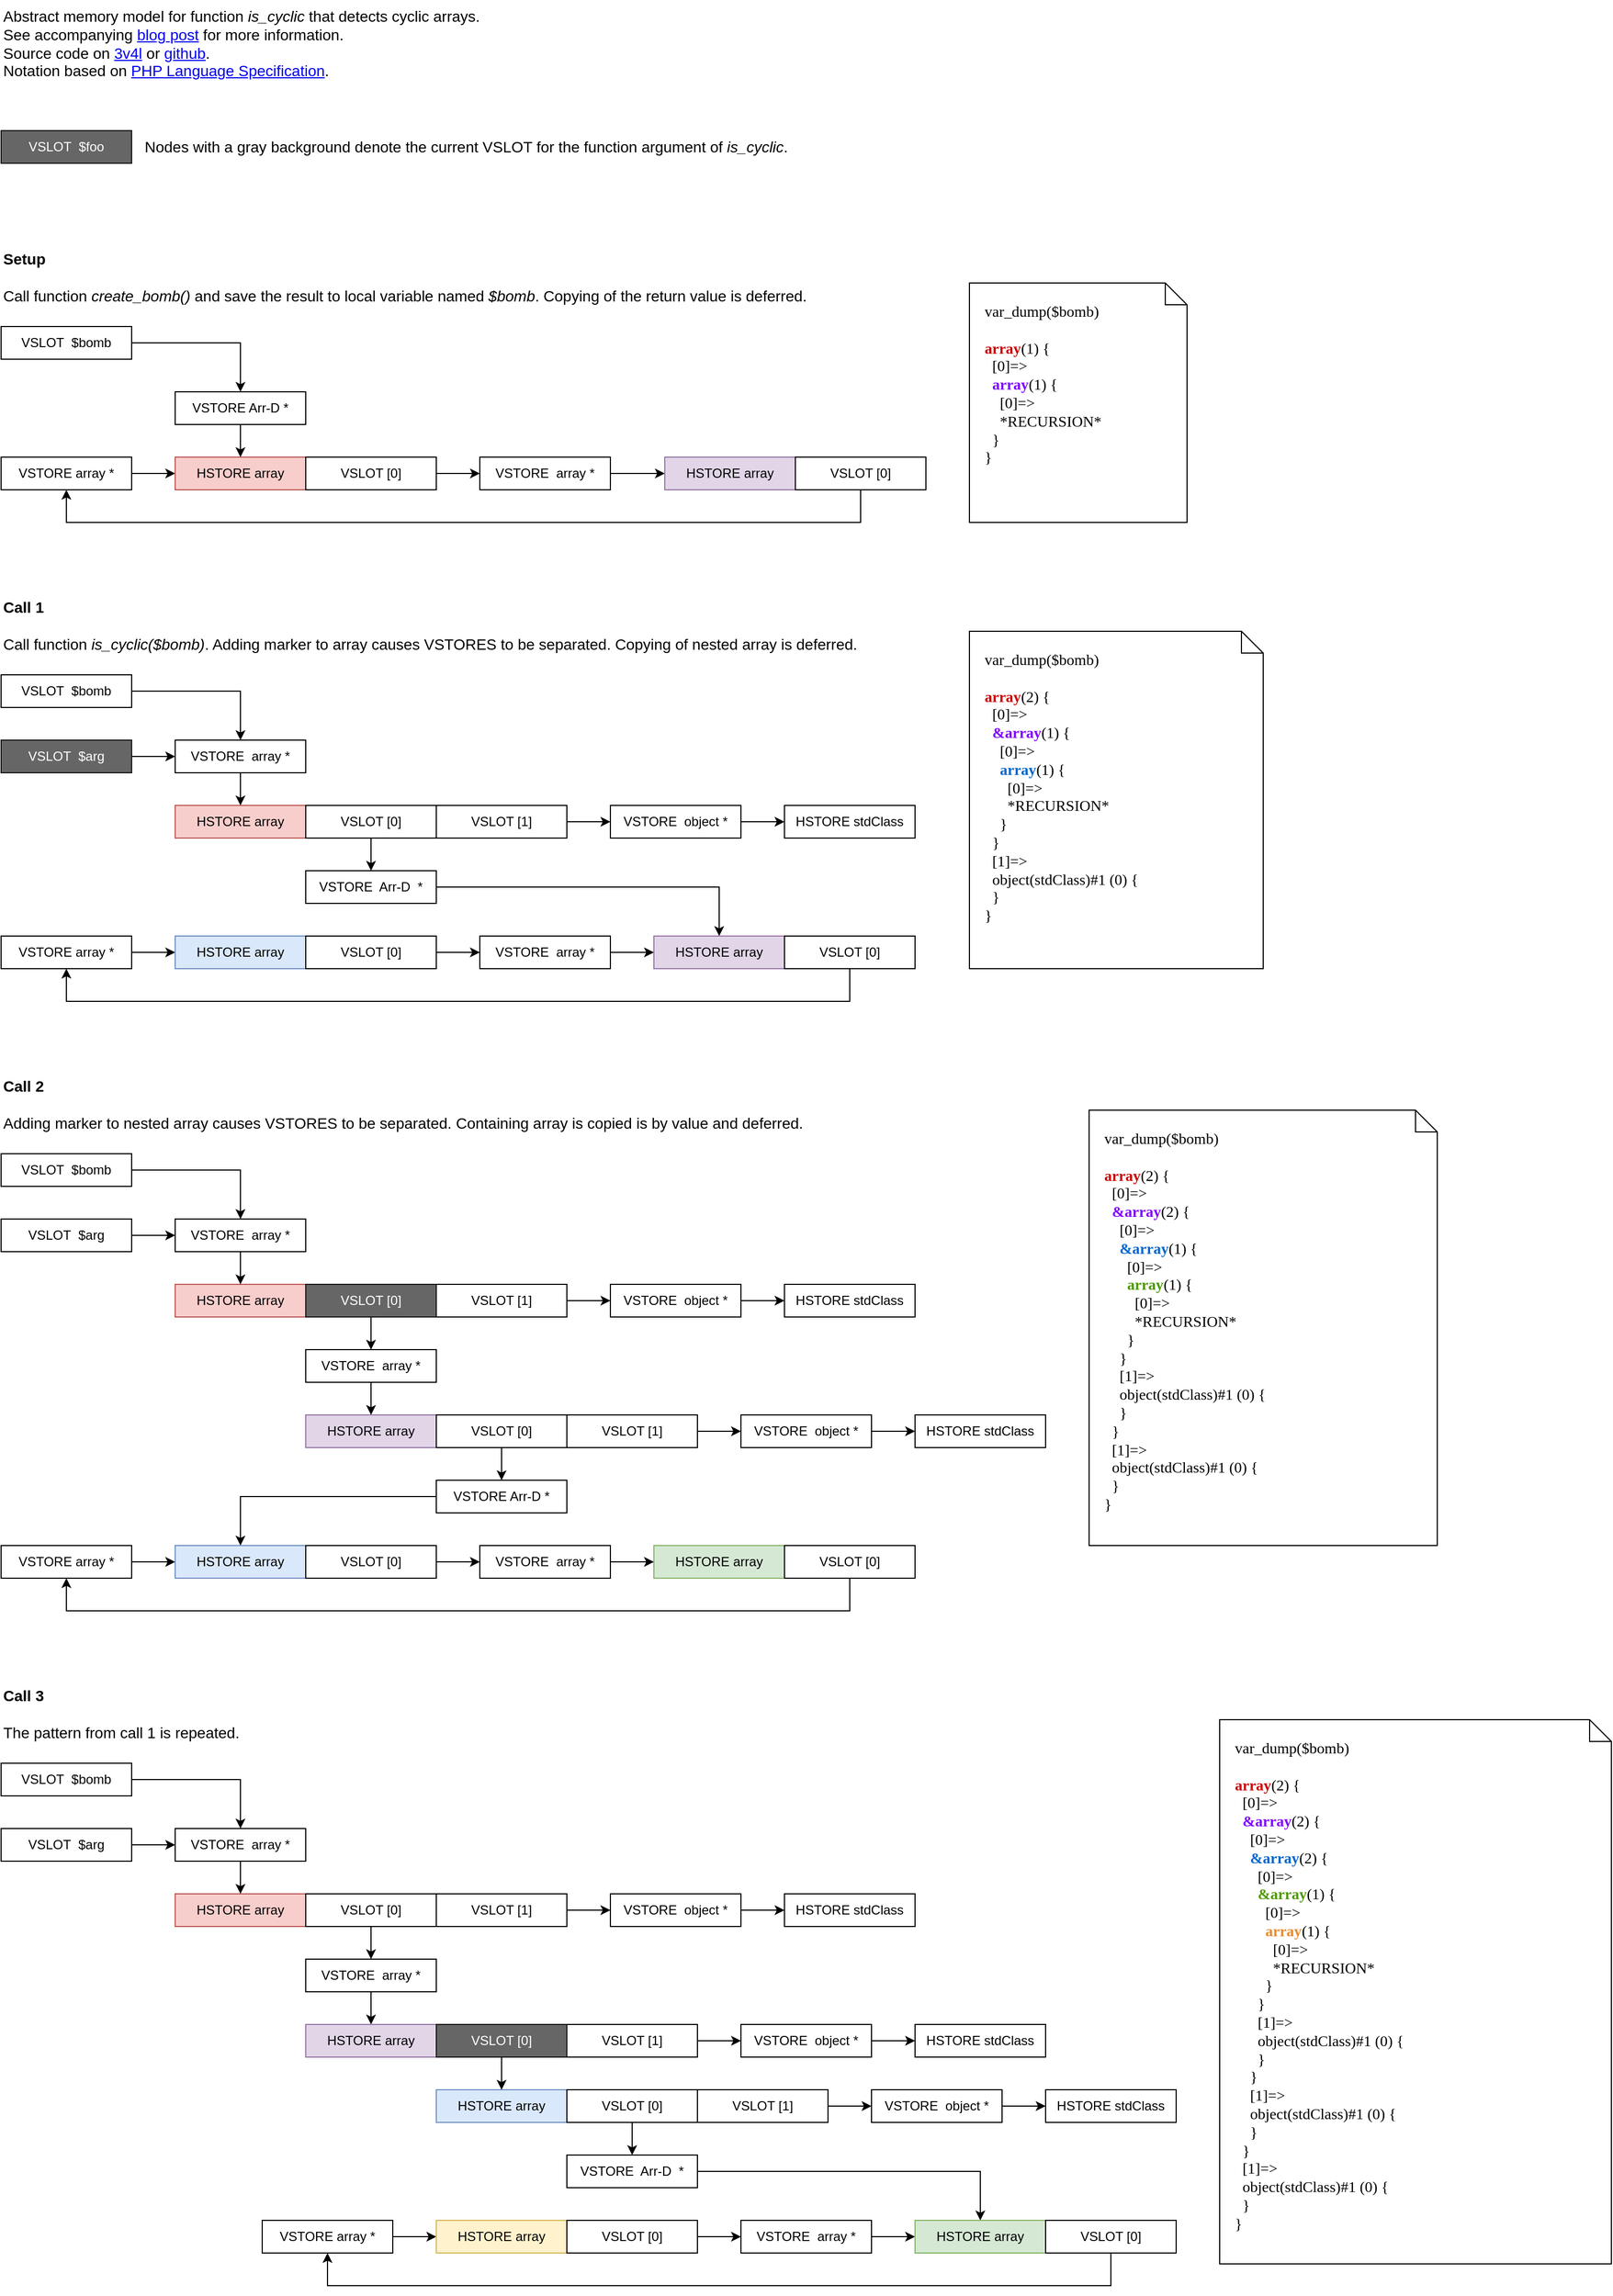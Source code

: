 <mxfile version="14.1.8" type="device"><diagram id="hXTuB4j6JwFVQhWgoMdW" name="Page-1"><mxGraphModel dx="1422" dy="766" grid="1" gridSize="10" guides="1" tooltips="1" connect="1" arrows="1" fold="1" page="1" pageScale="1" pageWidth="1600" pageHeight="2200" math="0" shadow="0"><root><mxCell id="0"/><mxCell id="1" parent="0"/><mxCell id="TtKVv85jvl5UxnxRLAUm-281" style="edgeStyle=orthogonalEdgeStyle;rounded=0;jumpSize=21;orthogonalLoop=1;jettySize=auto;html=1;exitX=1;exitY=0.5;exitDx=0;exitDy=0;entryX=0.5;entryY=0;entryDx=0;entryDy=0;strokeColor=#000000;strokeWidth=1;" parent="1" source="TtKVv85jvl5UxnxRLAUm-1" target="TtKVv85jvl5UxnxRLAUm-159" edge="1"><mxGeometry relative="1" as="geometry"/></mxCell><mxCell id="TtKVv85jvl5UxnxRLAUm-1" value="VSLOT&amp;nbsp; $bomb" style="rounded=0;whiteSpace=wrap;html=1;fontStyle=0" parent="1" vertex="1"><mxGeometry x="40" y="310" width="120" height="30" as="geometry"/></mxCell><mxCell id="TtKVv85jvl5UxnxRLAUm-896" style="edgeStyle=orthogonalEdgeStyle;rounded=0;jumpSize=21;orthogonalLoop=1;jettySize=auto;html=1;exitX=1;exitY=0.5;exitDx=0;exitDy=0;entryX=0;entryY=0.5;entryDx=0;entryDy=0;strokeColor=#000000;strokeWidth=1;fontFamily=Helvetica;fontSize=14;fontColor=#000000;" parent="1" source="TtKVv85jvl5UxnxRLAUm-2" target="TtKVv85jvl5UxnxRLAUm-4" edge="1"><mxGeometry relative="1" as="geometry"/></mxCell><mxCell id="TtKVv85jvl5UxnxRLAUm-2" value="VSTORE array *" style="rounded=0;whiteSpace=wrap;html=1;" parent="1" vertex="1"><mxGeometry x="40" y="430" width="120" height="30" as="geometry"/></mxCell><mxCell id="TtKVv85jvl5UxnxRLAUm-4" value="HSTORE array" style="rounded=0;whiteSpace=wrap;html=1;fontStyle=0;fillColor=#f8cecc;strokeColor=#b85450;" parent="1" vertex="1"><mxGeometry x="200" y="430" width="120" height="30" as="geometry"/></mxCell><mxCell id="TtKVv85jvl5UxnxRLAUm-44" style="edgeStyle=orthogonalEdgeStyle;rounded=0;orthogonalLoop=1;jettySize=auto;html=1;exitX=1;exitY=0.5;exitDx=0;exitDy=0;entryX=0;entryY=0.5;entryDx=0;entryDy=0;strokeColor=#00994D;" parent="1" edge="1"><mxGeometry relative="1" as="geometry"><mxPoint x="480" y="445" as="sourcePoint"/><mxPoint x="480" y="445" as="targetPoint"/></mxGeometry></mxCell><mxCell id="TtKVv85jvl5UxnxRLAUm-81" style="edgeStyle=orthogonalEdgeStyle;rounded=0;orthogonalLoop=1;jettySize=auto;html=1;exitX=1;exitY=0.5;exitDx=0;exitDy=0;entryX=0;entryY=0.5;entryDx=0;entryDy=0;" parent="1" source="TtKVv85jvl5UxnxRLAUm-82" target="TtKVv85jvl5UxnxRLAUm-96" edge="1"><mxGeometry relative="1" as="geometry"/></mxCell><mxCell id="TtKVv85jvl5UxnxRLAUm-82" value="VSLOT&amp;nbsp; $arg" style="rounded=0;whiteSpace=wrap;html=1;strokeWidth=1;strokeColor=#121212;fontColor=#FFFFFF;fillColor=#666666;" parent="1" vertex="1"><mxGeometry x="40" y="690" width="120" height="30" as="geometry"/></mxCell><mxCell id="TtKVv85jvl5UxnxRLAUm-86" value="HSTORE array" style="rounded=0;whiteSpace=wrap;html=1;fillColor=#f8cecc;strokeColor=#b85450;" parent="1" vertex="1"><mxGeometry x="200" y="750" width="120" height="30" as="geometry"/></mxCell><mxCell id="TtKVv85jvl5UxnxRLAUm-655" style="edgeStyle=orthogonalEdgeStyle;rounded=0;jumpSize=21;orthogonalLoop=1;jettySize=auto;html=1;exitX=0.5;exitY=1;exitDx=0;exitDy=0;entryX=0.5;entryY=0;entryDx=0;entryDy=0;strokeColor=#000000;strokeWidth=1;" parent="1" source="TtKVv85jvl5UxnxRLAUm-96" target="TtKVv85jvl5UxnxRLAUm-86" edge="1"><mxGeometry relative="1" as="geometry"/></mxCell><mxCell id="TtKVv85jvl5UxnxRLAUm-96" value="VSTORE&amp;nbsp; array *" style="rounded=0;whiteSpace=wrap;html=1;" parent="1" vertex="1"><mxGeometry x="200" y="690" width="120" height="30" as="geometry"/></mxCell><mxCell id="TtKVv85jvl5UxnxRLAUm-189" style="edgeStyle=orthogonalEdgeStyle;rounded=0;jumpSize=21;orthogonalLoop=1;jettySize=auto;html=1;exitX=0.5;exitY=1;exitDx=0;exitDy=0;entryX=0.5;entryY=0;entryDx=0;entryDy=0;strokeWidth=1;" parent="1" source="TtKVv85jvl5UxnxRLAUm-98" target="TtKVv85jvl5UxnxRLAUm-100" edge="1"><mxGeometry relative="1" as="geometry"/></mxCell><mxCell id="TtKVv85jvl5UxnxRLAUm-98" value="VSLOT [0]" style="rounded=0;whiteSpace=wrap;html=1;" parent="1" vertex="1"><mxGeometry x="320" y="750" width="120" height="30" as="geometry"/></mxCell><mxCell id="TtKVv85jvl5UxnxRLAUm-838" style="edgeStyle=orthogonalEdgeStyle;rounded=0;jumpSize=21;orthogonalLoop=1;jettySize=auto;html=1;exitX=1;exitY=0.5;exitDx=0;exitDy=0;entryX=0.5;entryY=0;entryDx=0;entryDy=0;strokeColor=#000000;strokeWidth=1;fontFamily=Lucida Console;fontSize=14;fontColor=#000000;" parent="1" source="TtKVv85jvl5UxnxRLAUm-100" target="TtKVv85jvl5UxnxRLAUm-498" edge="1"><mxGeometry relative="1" as="geometry"/></mxCell><mxCell id="TtKVv85jvl5UxnxRLAUm-100" value="VSTORE&amp;nbsp; Arr-D&amp;nbsp; *" style="rounded=0;whiteSpace=wrap;html=1;" parent="1" vertex="1"><mxGeometry x="320" y="810" width="120" height="30" as="geometry"/></mxCell><mxCell id="TtKVv85jvl5UxnxRLAUm-156" style="edgeStyle=orthogonalEdgeStyle;rounded=0;orthogonalLoop=1;jettySize=auto;html=1;exitX=1;exitY=0.5;exitDx=0;exitDy=0;entryX=0.5;entryY=0;entryDx=0;entryDy=0;" parent="1" source="TtKVv85jvl5UxnxRLAUm-155" target="TtKVv85jvl5UxnxRLAUm-96" edge="1"><mxGeometry relative="1" as="geometry"/></mxCell><mxCell id="TtKVv85jvl5UxnxRLAUm-155" value="VSLOT&amp;nbsp; $bomb" style="rounded=0;whiteSpace=wrap;html=1;" parent="1" vertex="1"><mxGeometry x="40" y="630" width="120" height="30" as="geometry"/></mxCell><mxCell id="TtKVv85jvl5UxnxRLAUm-157" value="&lt;b&gt;Setup&lt;/b&gt;&lt;br&gt;&lt;br&gt;Call function &lt;i&gt;create_bomb()&lt;/i&gt; and save the result to local variable named &lt;i&gt;$bomb&lt;/i&gt;. Copying of the return value is deferred." style="text;html=1;strokeColor=none;fillColor=none;align=left;verticalAlign=middle;whiteSpace=wrap;rounded=0;fontSize=14;" parent="1" vertex="1"><mxGeometry x="40" y="240" width="850" height="50" as="geometry"/></mxCell><mxCell id="TtKVv85jvl5UxnxRLAUm-656" style="edgeStyle=orthogonalEdgeStyle;rounded=0;jumpSize=21;orthogonalLoop=1;jettySize=auto;html=1;exitX=0.5;exitY=1;exitDx=0;exitDy=0;entryX=0.5;entryY=0;entryDx=0;entryDy=0;strokeColor=#000000;strokeWidth=1;" parent="1" source="TtKVv85jvl5UxnxRLAUm-159" target="TtKVv85jvl5UxnxRLAUm-4" edge="1"><mxGeometry relative="1" as="geometry"/></mxCell><mxCell id="TtKVv85jvl5UxnxRLAUm-159" value="VSTORE Arr-D *" style="rounded=0;whiteSpace=wrap;html=1;" parent="1" vertex="1"><mxGeometry x="200" y="370" width="120" height="30" as="geometry"/></mxCell><mxCell id="TtKVv85jvl5UxnxRLAUm-179" style="edgeStyle=orthogonalEdgeStyle;rounded=0;orthogonalLoop=1;jettySize=auto;html=1;exitX=1;exitY=0.5;exitDx=0;exitDy=0;entryX=0;entryY=0.5;entryDx=0;entryDy=0;" parent="1" source="TtKVv85jvl5UxnxRLAUm-180" target="TtKVv85jvl5UxnxRLAUm-182" edge="1"><mxGeometry relative="1" as="geometry"/></mxCell><mxCell id="TtKVv85jvl5UxnxRLAUm-180" value="VSLOT [0]" style="rounded=0;whiteSpace=wrap;html=1;" parent="1" vertex="1"><mxGeometry x="320" y="430" width="120" height="30" as="geometry"/></mxCell><mxCell id="TtKVv85jvl5UxnxRLAUm-911" style="edgeStyle=orthogonalEdgeStyle;rounded=0;jumpSize=21;orthogonalLoop=1;jettySize=auto;html=1;exitX=1;exitY=0.5;exitDx=0;exitDy=0;entryX=0;entryY=0.5;entryDx=0;entryDy=0;strokeColor=#000000;strokeWidth=1;fontFamily=Helvetica;fontSize=14;fontColor=#000000;" parent="1" source="TtKVv85jvl5UxnxRLAUm-182" target="TtKVv85jvl5UxnxRLAUm-184" edge="1"><mxGeometry relative="1" as="geometry"/></mxCell><mxCell id="TtKVv85jvl5UxnxRLAUm-182" value="VSTORE&amp;nbsp; array *" style="rounded=0;whiteSpace=wrap;html=1;" parent="1" vertex="1"><mxGeometry x="480" y="430" width="120" height="30" as="geometry"/></mxCell><mxCell id="TtKVv85jvl5UxnxRLAUm-184" value="HSTORE array" style="rounded=0;whiteSpace=wrap;html=1;fillColor=#e1d5e7;strokeColor=#9673a6;" parent="1" vertex="1"><mxGeometry x="650" y="430" width="120" height="30" as="geometry"/></mxCell><mxCell id="TtKVv85jvl5UxnxRLAUm-912" style="edgeStyle=orthogonalEdgeStyle;rounded=0;jumpSize=21;orthogonalLoop=1;jettySize=auto;html=1;exitX=0.5;exitY=1;exitDx=0;exitDy=0;entryX=0.5;entryY=1;entryDx=0;entryDy=0;strokeColor=#000000;strokeWidth=1;fontFamily=Helvetica;fontSize=14;fontColor=#000000;" parent="1" source="TtKVv85jvl5UxnxRLAUm-186" target="TtKVv85jvl5UxnxRLAUm-2" edge="1"><mxGeometry relative="1" as="geometry"><Array as="points"><mxPoint x="830" y="490"/><mxPoint x="100" y="490"/></Array></mxGeometry></mxCell><mxCell id="TtKVv85jvl5UxnxRLAUm-186" value="VSLOT [0]" style="rounded=0;whiteSpace=wrap;html=1;" parent="1" vertex="1"><mxGeometry x="770" y="430" width="120" height="30" as="geometry"/></mxCell><mxCell id="TtKVv85jvl5UxnxRLAUm-194" value="" style="edgeStyle=orthogonalEdgeStyle;rounded=0;jumpSize=21;orthogonalLoop=1;jettySize=auto;html=1;strokeColor=#000000;strokeWidth=1;" parent="1" source="TtKVv85jvl5UxnxRLAUm-190" target="TtKVv85jvl5UxnxRLAUm-191" edge="1"><mxGeometry relative="1" as="geometry"/></mxCell><mxCell id="TtKVv85jvl5UxnxRLAUm-190" value="VSLOT [1]" style="rounded=0;whiteSpace=wrap;html=1;" parent="1" vertex="1"><mxGeometry x="440" y="750" width="120" height="30" as="geometry"/></mxCell><mxCell id="TtKVv85jvl5UxnxRLAUm-195" value="" style="edgeStyle=orthogonalEdgeStyle;rounded=0;jumpSize=21;orthogonalLoop=1;jettySize=auto;html=1;strokeColor=#000000;strokeWidth=1;" parent="1" source="TtKVv85jvl5UxnxRLAUm-191" target="TtKVv85jvl5UxnxRLAUm-192" edge="1"><mxGeometry relative="1" as="geometry"/></mxCell><mxCell id="TtKVv85jvl5UxnxRLAUm-191" value="VSTORE&amp;nbsp; object *" style="rounded=0;whiteSpace=wrap;html=1;" parent="1" vertex="1"><mxGeometry x="600" y="750" width="120" height="30" as="geometry"/></mxCell><mxCell id="TtKVv85jvl5UxnxRLAUm-192" value="HSTORE stdClass" style="rounded=0;whiteSpace=wrap;html=1;" parent="1" vertex="1"><mxGeometry x="760" y="750" width="120" height="30" as="geometry"/></mxCell><mxCell id="TtKVv85jvl5UxnxRLAUm-385" value="&lt;b&gt;Call 1&lt;/b&gt;&lt;br&gt;&lt;br&gt;Call function&amp;nbsp;&lt;i&gt;is_cyclic($bomb)&lt;/i&gt;. Adding marker to array causes &lt;span&gt;VSTORES&lt;/span&gt;&amp;nbsp;to be separated. Copying of nested array is deferred." style="text;html=1;strokeColor=none;fillColor=none;align=left;verticalAlign=middle;whiteSpace=wrap;rounded=0;fontSize=14;fontStyle=0" parent="1" vertex="1"><mxGeometry x="40" y="560" width="850" height="50" as="geometry"/></mxCell><mxCell id="TtKVv85jvl5UxnxRLAUm-895" style="edgeStyle=orthogonalEdgeStyle;rounded=0;jumpSize=21;orthogonalLoop=1;jettySize=auto;html=1;exitX=1;exitY=0.5;exitDx=0;exitDy=0;entryX=0;entryY=0.5;entryDx=0;entryDy=0;strokeColor=#000000;strokeWidth=1;fontFamily=Helvetica;fontSize=14;fontColor=#000000;" parent="1" source="TtKVv85jvl5UxnxRLAUm-487" target="TtKVv85jvl5UxnxRLAUm-488" edge="1"><mxGeometry relative="1" as="geometry"/></mxCell><mxCell id="TtKVv85jvl5UxnxRLAUm-487" value="VSTORE array *" style="rounded=0;whiteSpace=wrap;html=1;" parent="1" vertex="1"><mxGeometry x="40" y="870" width="120" height="30" as="geometry"/></mxCell><mxCell id="TtKVv85jvl5UxnxRLAUm-488" value="HSTORE array" style="rounded=0;whiteSpace=wrap;html=1;fillColor=#dae8fc;strokeColor=#6c8ebf;" parent="1" vertex="1"><mxGeometry x="200" y="870" width="120" height="30" as="geometry"/></mxCell><mxCell id="TtKVv85jvl5UxnxRLAUm-489" style="edgeStyle=orthogonalEdgeStyle;rounded=0;orthogonalLoop=1;jettySize=auto;html=1;exitX=1;exitY=0.5;exitDx=0;exitDy=0;entryX=0;entryY=0.5;entryDx=0;entryDy=0;strokeColor=#00994D;" parent="1" edge="1"><mxGeometry relative="1" as="geometry"><mxPoint x="480" y="885" as="sourcePoint"/><mxPoint x="480" y="885" as="targetPoint"/></mxGeometry></mxCell><mxCell id="TtKVv85jvl5UxnxRLAUm-494" style="edgeStyle=orthogonalEdgeStyle;rounded=0;orthogonalLoop=1;jettySize=auto;html=1;exitX=1;exitY=0.5;exitDx=0;exitDy=0;entryX=0;entryY=0.5;entryDx=0;entryDy=0;" parent="1" source="TtKVv85jvl5UxnxRLAUm-495" target="TtKVv85jvl5UxnxRLAUm-497" edge="1"><mxGeometry relative="1" as="geometry"/></mxCell><mxCell id="TtKVv85jvl5UxnxRLAUm-495" value="VSLOT [0]" style="rounded=0;whiteSpace=wrap;html=1;" parent="1" vertex="1"><mxGeometry x="320" y="870" width="120" height="30" as="geometry"/></mxCell><mxCell id="TtKVv85jvl5UxnxRLAUm-496" style="edgeStyle=orthogonalEdgeStyle;rounded=0;orthogonalLoop=1;jettySize=auto;html=1;exitX=1;exitY=0.5;exitDx=0;exitDy=0;entryX=0;entryY=0.5;entryDx=0;entryDy=0;" parent="1" source="TtKVv85jvl5UxnxRLAUm-497" target="TtKVv85jvl5UxnxRLAUm-498" edge="1"><mxGeometry relative="1" as="geometry"/></mxCell><mxCell id="TtKVv85jvl5UxnxRLAUm-497" value="VSTORE&amp;nbsp; array *" style="rounded=0;whiteSpace=wrap;html=1;" parent="1" vertex="1"><mxGeometry x="480" y="870" width="120" height="30" as="geometry"/></mxCell><mxCell id="TtKVv85jvl5UxnxRLAUm-498" value="HSTORE array" style="rounded=0;whiteSpace=wrap;html=1;fillColor=#e1d5e7;strokeColor=#9673a6;" parent="1" vertex="1"><mxGeometry x="640" y="870" width="120" height="30" as="geometry"/></mxCell><mxCell id="TtKVv85jvl5UxnxRLAUm-499" style="edgeStyle=orthogonalEdgeStyle;rounded=0;jumpSize=21;orthogonalLoop=1;jettySize=auto;html=1;exitX=0.5;exitY=1;exitDx=0;exitDy=0;entryX=0.5;entryY=1;entryDx=0;entryDy=0;strokeWidth=1;" parent="1" source="TtKVv85jvl5UxnxRLAUm-500" target="TtKVv85jvl5UxnxRLAUm-487" edge="1"><mxGeometry relative="1" as="geometry"><Array as="points"><mxPoint x="820" y="930"/><mxPoint x="100" y="930"/></Array></mxGeometry></mxCell><mxCell id="TtKVv85jvl5UxnxRLAUm-500" value="VSLOT [0]" style="rounded=0;whiteSpace=wrap;html=1;" parent="1" vertex="1"><mxGeometry x="760" y="870" width="120" height="30" as="geometry"/></mxCell><mxCell id="TtKVv85jvl5UxnxRLAUm-506" style="edgeStyle=orthogonalEdgeStyle;rounded=0;orthogonalLoop=1;jettySize=auto;html=1;exitX=1;exitY=0.5;exitDx=0;exitDy=0;entryX=0;entryY=0.5;entryDx=0;entryDy=0;" parent="1" source="TtKVv85jvl5UxnxRLAUm-507" target="TtKVv85jvl5UxnxRLAUm-510" edge="1"><mxGeometry relative="1" as="geometry"/></mxCell><mxCell id="TtKVv85jvl5UxnxRLAUm-507" value="VSLOT&amp;nbsp; $arg" style="rounded=0;whiteSpace=wrap;html=1;" parent="1" vertex="1"><mxGeometry x="40" y="1130" width="120" height="30" as="geometry"/></mxCell><mxCell id="TtKVv85jvl5UxnxRLAUm-508" value="HSTORE array" style="rounded=0;whiteSpace=wrap;html=1;fillColor=#f8cecc;strokeColor=#b85450;" parent="1" vertex="1"><mxGeometry x="200" y="1190" width="120" height="30" as="geometry"/></mxCell><mxCell id="TtKVv85jvl5UxnxRLAUm-659" style="edgeStyle=orthogonalEdgeStyle;rounded=0;jumpSize=21;orthogonalLoop=1;jettySize=auto;html=1;exitX=0.5;exitY=1;exitDx=0;exitDy=0;entryX=0.5;entryY=0;entryDx=0;entryDy=0;strokeColor=#000000;strokeWidth=1;" parent="1" source="TtKVv85jvl5UxnxRLAUm-510" target="TtKVv85jvl5UxnxRLAUm-508" edge="1"><mxGeometry relative="1" as="geometry"/></mxCell><mxCell id="TtKVv85jvl5UxnxRLAUm-510" value="VSTORE&amp;nbsp; array *" style="rounded=0;whiteSpace=wrap;html=1;" parent="1" vertex="1"><mxGeometry x="200" y="1130" width="120" height="30" as="geometry"/></mxCell><mxCell id="TtKVv85jvl5UxnxRLAUm-513" value="" style="edgeStyle=orthogonalEdgeStyle;rounded=0;jumpSize=21;orthogonalLoop=1;jettySize=auto;html=1;strokeColor=#000000;strokeWidth=1;" parent="1" source="TtKVv85jvl5UxnxRLAUm-514" target="TtKVv85jvl5UxnxRLAUm-525" edge="1"><mxGeometry relative="1" as="geometry"/></mxCell><mxCell id="TtKVv85jvl5UxnxRLAUm-514" value="VSTORE&amp;nbsp; array *" style="rounded=0;whiteSpace=wrap;html=1;" parent="1" vertex="1"><mxGeometry x="320" y="1250" width="120" height="30" as="geometry"/></mxCell><mxCell id="TtKVv85jvl5UxnxRLAUm-515" style="edgeStyle=orthogonalEdgeStyle;rounded=0;orthogonalLoop=1;jettySize=auto;html=1;exitX=1;exitY=0.5;exitDx=0;exitDy=0;entryX=0.5;entryY=0;entryDx=0;entryDy=0;" parent="1" source="TtKVv85jvl5UxnxRLAUm-516" target="TtKVv85jvl5UxnxRLAUm-510" edge="1"><mxGeometry relative="1" as="geometry"/></mxCell><mxCell id="TtKVv85jvl5UxnxRLAUm-516" value="VSLOT&amp;nbsp; $bomb" style="rounded=0;whiteSpace=wrap;html=1;" parent="1" vertex="1"><mxGeometry x="40" y="1070" width="120" height="30" as="geometry"/></mxCell><mxCell id="TtKVv85jvl5UxnxRLAUm-517" value="" style="edgeStyle=orthogonalEdgeStyle;rounded=0;jumpSize=21;orthogonalLoop=1;jettySize=auto;html=1;strokeColor=#000000;strokeWidth=1;" parent="1" source="TtKVv85jvl5UxnxRLAUm-518" target="TtKVv85jvl5UxnxRLAUm-520" edge="1"><mxGeometry relative="1" as="geometry"/></mxCell><mxCell id="TtKVv85jvl5UxnxRLAUm-518" value="VSLOT [1]" style="rounded=0;whiteSpace=wrap;html=1;" parent="1" vertex="1"><mxGeometry x="440" y="1190" width="120" height="30" as="geometry"/></mxCell><mxCell id="TtKVv85jvl5UxnxRLAUm-519" value="" style="edgeStyle=orthogonalEdgeStyle;rounded=0;jumpSize=21;orthogonalLoop=1;jettySize=auto;html=1;strokeColor=#000000;strokeWidth=1;" parent="1" source="TtKVv85jvl5UxnxRLAUm-520" target="TtKVv85jvl5UxnxRLAUm-521" edge="1"><mxGeometry relative="1" as="geometry"/></mxCell><mxCell id="TtKVv85jvl5UxnxRLAUm-520" value="VSTORE&amp;nbsp; object *" style="rounded=0;whiteSpace=wrap;html=1;" parent="1" vertex="1"><mxGeometry x="600" y="1190" width="120" height="30" as="geometry"/></mxCell><mxCell id="TtKVv85jvl5UxnxRLAUm-521" value="HSTORE stdClass" style="rounded=0;whiteSpace=wrap;html=1;" parent="1" vertex="1"><mxGeometry x="760" y="1190" width="120" height="30" as="geometry"/></mxCell><mxCell id="TtKVv85jvl5UxnxRLAUm-837" style="edgeStyle=orthogonalEdgeStyle;rounded=0;jumpSize=21;orthogonalLoop=1;jettySize=auto;html=1;exitX=0;exitY=0.5;exitDx=0;exitDy=0;entryX=0.5;entryY=0;entryDx=0;entryDy=0;strokeColor=#000000;strokeWidth=1;fontFamily=Lucida Console;fontSize=14;fontColor=#000000;" parent="1" source="TtKVv85jvl5UxnxRLAUm-523" target="TtKVv85jvl5UxnxRLAUm-531" edge="1"><mxGeometry relative="1" as="geometry"/></mxCell><mxCell id="TtKVv85jvl5UxnxRLAUm-523" value="VSTORE Arr-D *" style="rounded=0;whiteSpace=wrap;html=1;" parent="1" vertex="1"><mxGeometry x="440" y="1370" width="120" height="30" as="geometry"/></mxCell><mxCell id="TtKVv85jvl5UxnxRLAUm-525" value="HSTORE array" style="rounded=0;whiteSpace=wrap;html=1;fillColor=#e1d5e7;strokeColor=#9673a6;" parent="1" vertex="1"><mxGeometry x="320" y="1310" width="120" height="30" as="geometry"/></mxCell><mxCell id="TtKVv85jvl5UxnxRLAUm-526" value="" style="edgeStyle=orthogonalEdgeStyle;rounded=0;jumpSize=21;orthogonalLoop=1;jettySize=auto;html=1;strokeColor=#000000;strokeWidth=1;" parent="1" source="TtKVv85jvl5UxnxRLAUm-527" target="TtKVv85jvl5UxnxRLAUm-523" edge="1"><mxGeometry relative="1" as="geometry"/></mxCell><mxCell id="TtKVv85jvl5UxnxRLAUm-527" value="VSLOT [0]" style="rounded=0;whiteSpace=wrap;html=1;" parent="1" vertex="1"><mxGeometry x="440" y="1310" width="120" height="30" as="geometry"/></mxCell><mxCell id="TtKVv85jvl5UxnxRLAUm-897" style="edgeStyle=orthogonalEdgeStyle;rounded=0;jumpSize=21;orthogonalLoop=1;jettySize=auto;html=1;exitX=1;exitY=0.5;exitDx=0;exitDy=0;entryX=0;entryY=0.5;entryDx=0;entryDy=0;strokeColor=#000000;strokeWidth=1;fontFamily=Helvetica;fontSize=14;fontColor=#000000;" parent="1" source="TtKVv85jvl5UxnxRLAUm-530" target="TtKVv85jvl5UxnxRLAUm-531" edge="1"><mxGeometry relative="1" as="geometry"/></mxCell><mxCell id="TtKVv85jvl5UxnxRLAUm-530" value="VSTORE array *" style="rounded=0;whiteSpace=wrap;html=1;" parent="1" vertex="1"><mxGeometry x="40" y="1430" width="120" height="30" as="geometry"/></mxCell><mxCell id="TtKVv85jvl5UxnxRLAUm-531" value="HSTORE array" style="rounded=0;whiteSpace=wrap;html=1;fillColor=#dae8fc;strokeColor=#6c8ebf;" parent="1" vertex="1"><mxGeometry x="200" y="1430" width="120" height="30" as="geometry"/></mxCell><mxCell id="TtKVv85jvl5UxnxRLAUm-532" style="edgeStyle=orthogonalEdgeStyle;rounded=0;orthogonalLoop=1;jettySize=auto;html=1;exitX=1;exitY=0.5;exitDx=0;exitDy=0;entryX=0;entryY=0.5;entryDx=0;entryDy=0;strokeColor=#00994D;" parent="1" edge="1"><mxGeometry relative="1" as="geometry"><mxPoint x="480" y="1445" as="sourcePoint"/><mxPoint x="480" y="1445" as="targetPoint"/></mxGeometry></mxCell><mxCell id="TtKVv85jvl5UxnxRLAUm-537" style="edgeStyle=orthogonalEdgeStyle;rounded=0;orthogonalLoop=1;jettySize=auto;html=1;exitX=1;exitY=0.5;exitDx=0;exitDy=0;entryX=0;entryY=0.5;entryDx=0;entryDy=0;" parent="1" source="TtKVv85jvl5UxnxRLAUm-538" target="TtKVv85jvl5UxnxRLAUm-540" edge="1"><mxGeometry relative="1" as="geometry"/></mxCell><mxCell id="TtKVv85jvl5UxnxRLAUm-538" value="VSLOT [0]" style="rounded=0;whiteSpace=wrap;html=1;" parent="1" vertex="1"><mxGeometry x="320" y="1430" width="120" height="30" as="geometry"/></mxCell><mxCell id="TtKVv85jvl5UxnxRLAUm-539" style="edgeStyle=orthogonalEdgeStyle;rounded=0;orthogonalLoop=1;jettySize=auto;html=1;exitX=1;exitY=0.5;exitDx=0;exitDy=0;entryX=0;entryY=0.5;entryDx=0;entryDy=0;" parent="1" source="TtKVv85jvl5UxnxRLAUm-540" target="TtKVv85jvl5UxnxRLAUm-541" edge="1"><mxGeometry relative="1" as="geometry"/></mxCell><mxCell id="TtKVv85jvl5UxnxRLAUm-540" value="VSTORE&amp;nbsp; array *" style="rounded=0;whiteSpace=wrap;html=1;" parent="1" vertex="1"><mxGeometry x="480" y="1430" width="120" height="30" as="geometry"/></mxCell><mxCell id="TtKVv85jvl5UxnxRLAUm-541" value="HSTORE array" style="rounded=0;whiteSpace=wrap;html=1;fillColor=#d5e8d4;strokeColor=#82b366;" parent="1" vertex="1"><mxGeometry x="640" y="1430" width="120" height="30" as="geometry"/></mxCell><mxCell id="TtKVv85jvl5UxnxRLAUm-542" style="edgeStyle=orthogonalEdgeStyle;rounded=0;jumpSize=21;orthogonalLoop=1;jettySize=auto;html=1;exitX=0.5;exitY=1;exitDx=0;exitDy=0;entryX=0.5;entryY=1;entryDx=0;entryDy=0;strokeWidth=1;" parent="1" source="TtKVv85jvl5UxnxRLAUm-543" target="TtKVv85jvl5UxnxRLAUm-530" edge="1"><mxGeometry relative="1" as="geometry"><Array as="points"><mxPoint x="820" y="1490"/><mxPoint x="100" y="1490"/></Array></mxGeometry></mxCell><mxCell id="TtKVv85jvl5UxnxRLAUm-543" value="VSLOT [0]" style="rounded=0;whiteSpace=wrap;html=1;" parent="1" vertex="1"><mxGeometry x="760" y="1430" width="120" height="30" as="geometry"/></mxCell><mxCell id="TtKVv85jvl5UxnxRLAUm-544" value="" style="edgeStyle=orthogonalEdgeStyle;rounded=0;jumpSize=21;orthogonalLoop=1;jettySize=auto;html=1;strokeColor=#000000;strokeWidth=1;" parent="1" source="TtKVv85jvl5UxnxRLAUm-545" target="TtKVv85jvl5UxnxRLAUm-547" edge="1"><mxGeometry relative="1" as="geometry"/></mxCell><mxCell id="TtKVv85jvl5UxnxRLAUm-545" value="VSLOT [1]" style="rounded=0;whiteSpace=wrap;html=1;" parent="1" vertex="1"><mxGeometry x="560" y="1310" width="120" height="30" as="geometry"/></mxCell><mxCell id="TtKVv85jvl5UxnxRLAUm-546" value="" style="edgeStyle=orthogonalEdgeStyle;rounded=0;jumpSize=21;orthogonalLoop=1;jettySize=auto;html=1;strokeColor=#000000;strokeWidth=1;" parent="1" source="TtKVv85jvl5UxnxRLAUm-547" target="TtKVv85jvl5UxnxRLAUm-548" edge="1"><mxGeometry relative="1" as="geometry"/></mxCell><mxCell id="TtKVv85jvl5UxnxRLAUm-547" value="VSTORE&amp;nbsp; object *" style="rounded=0;whiteSpace=wrap;html=1;" parent="1" vertex="1"><mxGeometry x="720" y="1310" width="120" height="30" as="geometry"/></mxCell><mxCell id="TtKVv85jvl5UxnxRLAUm-548" value="HSTORE stdClass" style="rounded=0;whiteSpace=wrap;html=1;" parent="1" vertex="1"><mxGeometry x="880" y="1310" width="120" height="30" as="geometry"/></mxCell><mxCell id="TtKVv85jvl5UxnxRLAUm-660" style="edgeStyle=orthogonalEdgeStyle;rounded=0;orthogonalLoop=1;jettySize=auto;html=1;exitX=1;exitY=0.5;exitDx=0;exitDy=0;entryX=0;entryY=0.5;entryDx=0;entryDy=0;" parent="1" source="TtKVv85jvl5UxnxRLAUm-661" target="TtKVv85jvl5UxnxRLAUm-664" edge="1"><mxGeometry relative="1" as="geometry"/></mxCell><mxCell id="TtKVv85jvl5UxnxRLAUm-661" value="VSLOT&amp;nbsp; $arg" style="rounded=0;whiteSpace=wrap;html=1;" parent="1" vertex="1"><mxGeometry x="40" y="1690" width="120" height="30" as="geometry"/></mxCell><mxCell id="TtKVv85jvl5UxnxRLAUm-662" value="HSTORE array" style="rounded=0;whiteSpace=wrap;html=1;fillColor=#f8cecc;strokeColor=#b85450;" parent="1" vertex="1"><mxGeometry x="200" y="1750" width="120" height="30" as="geometry"/></mxCell><mxCell id="TtKVv85jvl5UxnxRLAUm-663" style="edgeStyle=orthogonalEdgeStyle;rounded=0;jumpSize=21;orthogonalLoop=1;jettySize=auto;html=1;exitX=0.5;exitY=1;exitDx=0;exitDy=0;entryX=0.5;entryY=0;entryDx=0;entryDy=0;strokeColor=#000000;strokeWidth=1;" parent="1" source="TtKVv85jvl5UxnxRLAUm-664" target="TtKVv85jvl5UxnxRLAUm-662" edge="1"><mxGeometry relative="1" as="geometry"/></mxCell><mxCell id="TtKVv85jvl5UxnxRLAUm-664" value="VSTORE&amp;nbsp; array *" style="rounded=0;whiteSpace=wrap;html=1;" parent="1" vertex="1"><mxGeometry x="200" y="1690" width="120" height="30" as="geometry"/></mxCell><mxCell id="TtKVv85jvl5UxnxRLAUm-665" style="edgeStyle=orthogonalEdgeStyle;rounded=0;jumpSize=21;orthogonalLoop=1;jettySize=auto;html=1;exitX=0.5;exitY=1;exitDx=0;exitDy=0;entryX=0.5;entryY=0;entryDx=0;entryDy=0;strokeWidth=1;" parent="1" source="TtKVv85jvl5UxnxRLAUm-666" target="TtKVv85jvl5UxnxRLAUm-668" edge="1"><mxGeometry relative="1" as="geometry"/></mxCell><mxCell id="TtKVv85jvl5UxnxRLAUm-666" value="VSLOT [0]" style="rounded=0;whiteSpace=wrap;html=1;" parent="1" vertex="1"><mxGeometry x="320" y="1750" width="120" height="30" as="geometry"/></mxCell><mxCell id="TtKVv85jvl5UxnxRLAUm-667" value="" style="edgeStyle=orthogonalEdgeStyle;rounded=0;jumpSize=21;orthogonalLoop=1;jettySize=auto;html=1;strokeColor=#000000;strokeWidth=1;" parent="1" source="TtKVv85jvl5UxnxRLAUm-668" target="TtKVv85jvl5UxnxRLAUm-679" edge="1"><mxGeometry relative="1" as="geometry"/></mxCell><mxCell id="TtKVv85jvl5UxnxRLAUm-668" value="VSTORE&amp;nbsp; array *" style="rounded=0;whiteSpace=wrap;html=1;" parent="1" vertex="1"><mxGeometry x="320" y="1810" width="120" height="30" as="geometry"/></mxCell><mxCell id="TtKVv85jvl5UxnxRLAUm-669" style="edgeStyle=orthogonalEdgeStyle;rounded=0;orthogonalLoop=1;jettySize=auto;html=1;exitX=1;exitY=0.5;exitDx=0;exitDy=0;entryX=0.5;entryY=0;entryDx=0;entryDy=0;" parent="1" source="TtKVv85jvl5UxnxRLAUm-670" target="TtKVv85jvl5UxnxRLAUm-664" edge="1"><mxGeometry relative="1" as="geometry"/></mxCell><mxCell id="TtKVv85jvl5UxnxRLAUm-670" value="VSLOT&amp;nbsp; $bomb" style="rounded=0;whiteSpace=wrap;html=1;" parent="1" vertex="1"><mxGeometry x="40" y="1630" width="120" height="30" as="geometry"/></mxCell><mxCell id="TtKVv85jvl5UxnxRLAUm-671" value="" style="edgeStyle=orthogonalEdgeStyle;rounded=0;jumpSize=21;orthogonalLoop=1;jettySize=auto;html=1;strokeColor=#000000;strokeWidth=1;" parent="1" source="TtKVv85jvl5UxnxRLAUm-672" target="TtKVv85jvl5UxnxRLAUm-674" edge="1"><mxGeometry relative="1" as="geometry"/></mxCell><mxCell id="TtKVv85jvl5UxnxRLAUm-672" value="VSLOT [1]" style="rounded=0;whiteSpace=wrap;html=1;" parent="1" vertex="1"><mxGeometry x="440" y="1750" width="120" height="30" as="geometry"/></mxCell><mxCell id="TtKVv85jvl5UxnxRLAUm-673" value="" style="edgeStyle=orthogonalEdgeStyle;rounded=0;jumpSize=21;orthogonalLoop=1;jettySize=auto;html=1;strokeColor=#000000;strokeWidth=1;" parent="1" source="TtKVv85jvl5UxnxRLAUm-674" target="TtKVv85jvl5UxnxRLAUm-675" edge="1"><mxGeometry relative="1" as="geometry"/></mxCell><mxCell id="TtKVv85jvl5UxnxRLAUm-674" value="VSTORE&amp;nbsp; object *" style="rounded=0;whiteSpace=wrap;html=1;" parent="1" vertex="1"><mxGeometry x="600" y="1750" width="120" height="30" as="geometry"/></mxCell><mxCell id="TtKVv85jvl5UxnxRLAUm-675" value="HSTORE stdClass" style="rounded=0;whiteSpace=wrap;html=1;" parent="1" vertex="1"><mxGeometry x="760" y="1750" width="120" height="30" as="geometry"/></mxCell><mxCell id="TtKVv85jvl5UxnxRLAUm-679" value="HSTORE array" style="rounded=0;whiteSpace=wrap;html=1;fillColor=#e1d5e7;strokeColor=#9673a6;" parent="1" vertex="1"><mxGeometry x="320" y="1870" width="120" height="30" as="geometry"/></mxCell><mxCell id="TtKVv85jvl5UxnxRLAUm-698" value="" style="edgeStyle=orthogonalEdgeStyle;rounded=0;jumpSize=21;orthogonalLoop=1;jettySize=auto;html=1;strokeColor=#000000;strokeWidth=1;" parent="1" source="TtKVv85jvl5UxnxRLAUm-699" target="TtKVv85jvl5UxnxRLAUm-701" edge="1"><mxGeometry relative="1" as="geometry"/></mxCell><mxCell id="TtKVv85jvl5UxnxRLAUm-699" value="VSLOT [1]" style="rounded=0;whiteSpace=wrap;html=1;" parent="1" vertex="1"><mxGeometry x="560" y="1870" width="120" height="30" as="geometry"/></mxCell><mxCell id="TtKVv85jvl5UxnxRLAUm-700" value="" style="edgeStyle=orthogonalEdgeStyle;rounded=0;jumpSize=21;orthogonalLoop=1;jettySize=auto;html=1;strokeColor=#000000;strokeWidth=1;" parent="1" source="TtKVv85jvl5UxnxRLAUm-701" target="TtKVv85jvl5UxnxRLAUm-702" edge="1"><mxGeometry relative="1" as="geometry"/></mxCell><mxCell id="TtKVv85jvl5UxnxRLAUm-701" value="VSTORE&amp;nbsp; object *" style="rounded=0;whiteSpace=wrap;html=1;" parent="1" vertex="1"><mxGeometry x="720" y="1870" width="120" height="30" as="geometry"/></mxCell><mxCell id="TtKVv85jvl5UxnxRLAUm-702" value="HSTORE stdClass" style="rounded=0;whiteSpace=wrap;html=1;" parent="1" vertex="1"><mxGeometry x="880" y="1870" width="120" height="30" as="geometry"/></mxCell><mxCell id="TtKVv85jvl5UxnxRLAUm-734" value="HSTORE array" style="rounded=0;whiteSpace=wrap;html=1;fillColor=#dae8fc;strokeColor=#6c8ebf;" parent="1" vertex="1"><mxGeometry x="440" y="1930" width="120" height="30" as="geometry"/></mxCell><mxCell id="TtKVv85jvl5UxnxRLAUm-885" style="edgeStyle=orthogonalEdgeStyle;rounded=0;jumpSize=21;orthogonalLoop=1;jettySize=auto;html=1;exitX=0.5;exitY=1;exitDx=0;exitDy=0;entryX=0.5;entryY=0;entryDx=0;entryDy=0;strokeColor=#000000;strokeWidth=1;fontFamily=Lucida Console;fontSize=14;fontColor=#000000;" parent="1" source="TtKVv85jvl5UxnxRLAUm-736" target="TtKVv85jvl5UxnxRLAUm-869" edge="1"><mxGeometry relative="1" as="geometry"/></mxCell><mxCell id="TtKVv85jvl5UxnxRLAUm-736" value="VSLOT [0]" style="rounded=0;whiteSpace=wrap;html=1;" parent="1" vertex="1"><mxGeometry x="560" y="1930" width="120" height="30" as="geometry"/></mxCell><mxCell id="TtKVv85jvl5UxnxRLAUm-739" value="" style="edgeStyle=orthogonalEdgeStyle;rounded=0;jumpSize=21;orthogonalLoop=1;jettySize=auto;html=1;strokeColor=#000000;strokeWidth=1;" parent="1" source="TtKVv85jvl5UxnxRLAUm-740" target="TtKVv85jvl5UxnxRLAUm-742" edge="1"><mxGeometry relative="1" as="geometry"/></mxCell><mxCell id="TtKVv85jvl5UxnxRLAUm-740" value="VSLOT [1]" style="rounded=0;whiteSpace=wrap;html=1;" parent="1" vertex="1"><mxGeometry x="680" y="1930" width="120" height="30" as="geometry"/></mxCell><mxCell id="TtKVv85jvl5UxnxRLAUm-741" value="" style="edgeStyle=orthogonalEdgeStyle;rounded=0;jumpSize=21;orthogonalLoop=1;jettySize=auto;html=1;strokeColor=#000000;strokeWidth=1;" parent="1" source="TtKVv85jvl5UxnxRLAUm-742" target="TtKVv85jvl5UxnxRLAUm-743" edge="1"><mxGeometry relative="1" as="geometry"/></mxCell><mxCell id="TtKVv85jvl5UxnxRLAUm-742" value="VSTORE&amp;nbsp; object *" style="rounded=0;whiteSpace=wrap;html=1;" parent="1" vertex="1"><mxGeometry x="840" y="1930" width="120" height="30" as="geometry"/></mxCell><mxCell id="TtKVv85jvl5UxnxRLAUm-743" value="HSTORE stdClass" style="rounded=0;whiteSpace=wrap;html=1;" parent="1" vertex="1"><mxGeometry x="1000" y="1930" width="120" height="30" as="geometry"/></mxCell><mxCell id="TtKVv85jvl5UxnxRLAUm-774" value="var_dump($bomb)&lt;br&gt;&lt;br&gt;&lt;div&gt;&lt;div&gt;&lt;font color=&quot;#cc0000&quot;&gt;&lt;b&gt;array&lt;/b&gt;&lt;/font&gt;(1) {&lt;/div&gt;&lt;div&gt;&amp;nbsp; [0]=&amp;gt;&lt;/div&gt;&lt;div&gt;&amp;nbsp; &lt;font color=&quot;#7f00ff&quot;&gt;&lt;b&gt;array&lt;/b&gt;&lt;/font&gt;(1) {&lt;/div&gt;&lt;div&gt;&amp;nbsp; &amp;nbsp; [0]=&amp;gt;&lt;/div&gt;&lt;div&gt;&amp;nbsp; &amp;nbsp; *RECURSION*&lt;/div&gt;&lt;div&gt;&amp;nbsp; }&lt;/div&gt;&lt;div&gt;}&lt;/div&gt;&lt;/div&gt;&lt;div&gt;&lt;br&gt;&lt;/div&gt;" style="shape=note;size=20;whiteSpace=wrap;html=1;fontSize=14;verticalAlign=top;fontFamily=Lucida Console;align=left;perimeterSpacing=0;spacingTop=0;spacing=14;" parent="1" vertex="1"><mxGeometry x="930" y="270" width="200" height="220" as="geometry"/></mxCell><mxCell id="TtKVv85jvl5UxnxRLAUm-775" value="var_dump($bomb)&lt;br&gt;&lt;br&gt;&lt;div&gt;&lt;div&gt;&lt;font color=&quot;#cc0000&quot;&gt;&lt;b&gt;array&lt;/b&gt;&lt;/font&gt;(2) {&lt;/div&gt;&lt;div&gt;&amp;nbsp; [0]=&amp;gt;&lt;/div&gt;&lt;div&gt;&amp;nbsp; &lt;font color=&quot;#7f00ff&quot;&gt;&lt;b&gt;&amp;amp;array&lt;/b&gt;&lt;/font&gt;(1) {&lt;/div&gt;&lt;div&gt;&amp;nbsp; &amp;nbsp; [0]=&amp;gt;&lt;/div&gt;&lt;div&gt;&amp;nbsp; &amp;nbsp; &lt;font color=&quot;#0066cc&quot;&gt;&lt;b&gt;array&lt;/b&gt;&lt;/font&gt;(1) {&lt;/div&gt;&lt;div&gt;&amp;nbsp; &amp;nbsp; &amp;nbsp; [0]=&amp;gt;&lt;/div&gt;&lt;div&gt;&amp;nbsp; &amp;nbsp; &amp;nbsp; *RECURSION*&lt;/div&gt;&lt;div&gt;&amp;nbsp; &amp;nbsp; }&lt;/div&gt;&lt;div&gt;&amp;nbsp; }&lt;/div&gt;&lt;div&gt;&amp;nbsp; [1]=&amp;gt;&lt;/div&gt;&lt;div&gt;&amp;nbsp; object(stdClass)#1 (0) {&lt;/div&gt;&lt;div&gt;&amp;nbsp; }&lt;/div&gt;&lt;div&gt;}&lt;/div&gt;&lt;/div&gt;&lt;div&gt;&lt;br&gt;&lt;/div&gt;" style="shape=note;size=20;whiteSpace=wrap;html=1;fontSize=14;verticalAlign=top;fontFamily=Lucida Console;align=left;perimeterSpacing=0;spacingTop=0;spacing=14;" parent="1" vertex="1"><mxGeometry x="930" y="590" width="270" height="310" as="geometry"/></mxCell><mxCell id="TtKVv85jvl5UxnxRLAUm-776" value="var_dump($bomb)&lt;br&gt;&lt;br&gt;&lt;div&gt;&lt;div&gt;&lt;font color=&quot;#cc0000&quot;&gt;&lt;b&gt;array&lt;/b&gt;&lt;/font&gt;(2) {&lt;/div&gt;&lt;div&gt;&amp;nbsp; [0]=&amp;gt;&lt;/div&gt;&lt;div&gt;&amp;nbsp; &lt;font color=&quot;#7f00ff&quot;&gt;&lt;b&gt;&amp;amp;array&lt;/b&gt;&lt;/font&gt;(2) {&lt;/div&gt;&lt;div&gt;&amp;nbsp; &amp;nbsp; [0]=&amp;gt;&lt;/div&gt;&lt;div&gt;&amp;nbsp; &amp;nbsp; &lt;font color=&quot;#0066cc&quot;&gt;&lt;b&gt;&amp;amp;array&lt;/b&gt;&lt;/font&gt;(1) {&lt;/div&gt;&lt;div&gt;&amp;nbsp; &amp;nbsp; &amp;nbsp; [0]=&amp;gt;&lt;/div&gt;&lt;div&gt;&amp;nbsp; &amp;nbsp; &amp;nbsp; &lt;b&gt;&lt;font color=&quot;#4d9900&quot;&gt;array&lt;/font&gt;&lt;/b&gt;(1) {&lt;/div&gt;&lt;div&gt;&amp;nbsp; &amp;nbsp; &amp;nbsp; &amp;nbsp; [0]=&amp;gt;&lt;/div&gt;&lt;div&gt;&amp;nbsp; &amp;nbsp; &amp;nbsp; &amp;nbsp; *RECURSION*&lt;/div&gt;&lt;div&gt;&amp;nbsp; &amp;nbsp; &amp;nbsp; }&lt;/div&gt;&lt;div&gt;&amp;nbsp; &amp;nbsp; }&lt;/div&gt;&lt;div&gt;&amp;nbsp; &amp;nbsp; [1]=&amp;gt;&lt;/div&gt;&lt;div&gt;&amp;nbsp; &amp;nbsp; object(stdClass)#1 (0) {&lt;/div&gt;&lt;div&gt;&amp;nbsp; &amp;nbsp; }&lt;/div&gt;&lt;div&gt;&amp;nbsp; }&lt;/div&gt;&lt;div&gt;&amp;nbsp; [1]=&amp;gt;&lt;/div&gt;&lt;div&gt;&amp;nbsp; object(stdClass)#1 (0) {&lt;/div&gt;&lt;div&gt;&amp;nbsp; }&lt;/div&gt;&lt;div&gt;}&lt;/div&gt;&lt;/div&gt;&lt;div&gt;&lt;br&gt;&lt;/div&gt;" style="shape=note;size=20;whiteSpace=wrap;html=1;fontSize=14;verticalAlign=top;fontFamily=Lucida Console;align=left;perimeterSpacing=0;spacingTop=0;spacing=14;" parent="1" vertex="1"><mxGeometry x="1040" y="1030" width="320" height="400" as="geometry"/></mxCell><mxCell id="TtKVv85jvl5UxnxRLAUm-868" style="edgeStyle=orthogonalEdgeStyle;rounded=0;jumpSize=21;orthogonalLoop=1;jettySize=auto;html=1;exitX=1;exitY=0.5;exitDx=0;exitDy=0;entryX=0.5;entryY=0;entryDx=0;entryDy=0;strokeColor=#000000;strokeWidth=1;fontFamily=Lucida Console;fontSize=14;fontColor=#000000;" parent="1" source="TtKVv85jvl5UxnxRLAUm-869" target="TtKVv85jvl5UxnxRLAUm-882" edge="1"><mxGeometry relative="1" as="geometry"/></mxCell><mxCell id="TtKVv85jvl5UxnxRLAUm-869" value="VSTORE&amp;nbsp; Arr-D&amp;nbsp; *" style="rounded=0;whiteSpace=wrap;html=1;" parent="1" vertex="1"><mxGeometry x="560" y="1990" width="120" height="30" as="geometry"/></mxCell><mxCell id="TtKVv85jvl5UxnxRLAUm-898" style="edgeStyle=orthogonalEdgeStyle;rounded=0;jumpSize=21;orthogonalLoop=1;jettySize=auto;html=1;exitX=1;exitY=0.5;exitDx=0;exitDy=0;entryX=0;entryY=0.5;entryDx=0;entryDy=0;strokeColor=#000000;strokeWidth=1;fontFamily=Helvetica;fontSize=14;fontColor=#000000;" parent="1" source="TtKVv85jvl5UxnxRLAUm-871" target="TtKVv85jvl5UxnxRLAUm-872" edge="1"><mxGeometry relative="1" as="geometry"/></mxCell><mxCell id="TtKVv85jvl5UxnxRLAUm-871" value="VSTORE array *" style="rounded=0;whiteSpace=wrap;html=1;" parent="1" vertex="1"><mxGeometry x="280" y="2050" width="120" height="30" as="geometry"/></mxCell><mxCell id="TtKVv85jvl5UxnxRLAUm-872" value="HSTORE array" style="rounded=0;whiteSpace=wrap;html=1;fillColor=#fff2cc;strokeColor=#d6b656;" parent="1" vertex="1"><mxGeometry x="440" y="2050" width="120" height="30" as="geometry"/></mxCell><mxCell id="TtKVv85jvl5UxnxRLAUm-873" style="edgeStyle=orthogonalEdgeStyle;rounded=0;orthogonalLoop=1;jettySize=auto;html=1;exitX=1;exitY=0.5;exitDx=0;exitDy=0;entryX=0;entryY=0.5;entryDx=0;entryDy=0;strokeColor=#00994D;" parent="1" edge="1"><mxGeometry relative="1" as="geometry"><mxPoint x="720" y="2065" as="sourcePoint"/><mxPoint x="720" y="2065" as="targetPoint"/></mxGeometry></mxCell><mxCell id="TtKVv85jvl5UxnxRLAUm-878" style="edgeStyle=orthogonalEdgeStyle;rounded=0;orthogonalLoop=1;jettySize=auto;html=1;exitX=1;exitY=0.5;exitDx=0;exitDy=0;entryX=0;entryY=0.5;entryDx=0;entryDy=0;" parent="1" source="TtKVv85jvl5UxnxRLAUm-879" target="TtKVv85jvl5UxnxRLAUm-881" edge="1"><mxGeometry relative="1" as="geometry"/></mxCell><mxCell id="TtKVv85jvl5UxnxRLAUm-879" value="VSLOT [0]" style="rounded=0;whiteSpace=wrap;html=1;" parent="1" vertex="1"><mxGeometry x="560" y="2050" width="120" height="30" as="geometry"/></mxCell><mxCell id="TtKVv85jvl5UxnxRLAUm-880" style="edgeStyle=orthogonalEdgeStyle;rounded=0;orthogonalLoop=1;jettySize=auto;html=1;exitX=1;exitY=0.5;exitDx=0;exitDy=0;entryX=0;entryY=0.5;entryDx=0;entryDy=0;" parent="1" source="TtKVv85jvl5UxnxRLAUm-881" target="TtKVv85jvl5UxnxRLAUm-882" edge="1"><mxGeometry relative="1" as="geometry"/></mxCell><mxCell id="TtKVv85jvl5UxnxRLAUm-881" value="VSTORE&amp;nbsp; array *" style="rounded=0;whiteSpace=wrap;html=1;" parent="1" vertex="1"><mxGeometry x="720" y="2050" width="120" height="30" as="geometry"/></mxCell><mxCell id="TtKVv85jvl5UxnxRLAUm-882" value="HSTORE array" style="rounded=0;whiteSpace=wrap;html=1;fillColor=#d5e8d4;strokeColor=#82b366;" parent="1" vertex="1"><mxGeometry x="880" y="2050" width="120" height="30" as="geometry"/></mxCell><mxCell id="TtKVv85jvl5UxnxRLAUm-883" style="edgeStyle=orthogonalEdgeStyle;rounded=0;jumpSize=21;orthogonalLoop=1;jettySize=auto;html=1;exitX=0.5;exitY=1;exitDx=0;exitDy=0;entryX=0.5;entryY=1;entryDx=0;entryDy=0;strokeWidth=1;" parent="1" source="TtKVv85jvl5UxnxRLAUm-884" target="TtKVv85jvl5UxnxRLAUm-871" edge="1"><mxGeometry relative="1" as="geometry"><Array as="points"><mxPoint x="1060" y="2110"/><mxPoint x="340" y="2110"/></Array></mxGeometry></mxCell><mxCell id="TtKVv85jvl5UxnxRLAUm-884" value="VSLOT [0]" style="rounded=0;whiteSpace=wrap;html=1;" parent="1" vertex="1"><mxGeometry x="1000" y="2050" width="120" height="30" as="geometry"/></mxCell><mxCell id="TtKVv85jvl5UxnxRLAUm-886" value="var_dump($bomb)&lt;br&gt;&lt;div&gt;&lt;br&gt;&lt;/div&gt;&lt;div&gt;&lt;b&gt;&lt;font color=&quot;#cc0000&quot;&gt;array&lt;/font&gt;&lt;/b&gt;(2) {&lt;/div&gt;&lt;div&gt;&amp;nbsp; [0]=&amp;gt;&lt;/div&gt;&lt;div&gt;&amp;nbsp; &lt;font color=&quot;#7f00ff&quot;&gt;&lt;b&gt;&amp;amp;array&lt;/b&gt;&lt;/font&gt;(2) {&lt;/div&gt;&lt;div&gt;&amp;nbsp; &amp;nbsp; [0]=&amp;gt;&lt;/div&gt;&lt;div&gt;&amp;nbsp; &amp;nbsp; &lt;b&gt;&lt;font color=&quot;#0066cc&quot;&gt;&amp;amp;array&lt;/font&gt;&lt;/b&gt;(2) {&lt;/div&gt;&lt;div&gt;&amp;nbsp; &amp;nbsp; &amp;nbsp; [0]=&amp;gt;&lt;/div&gt;&lt;div&gt;&amp;nbsp; &amp;nbsp; &amp;nbsp; &lt;font color=&quot;#4d9900&quot;&gt;&lt;b&gt;&amp;amp;array&lt;/b&gt;&lt;/font&gt;(1) {&lt;/div&gt;&lt;div&gt;&amp;nbsp; &amp;nbsp; &amp;nbsp; &amp;nbsp; [0]=&amp;gt;&lt;/div&gt;&lt;div&gt;&amp;nbsp; &amp;nbsp; &amp;nbsp; &amp;nbsp; &lt;b&gt;&lt;font color=&quot;#e88b2e&quot;&gt;array&lt;/font&gt;&lt;/b&gt;(1) {&lt;/div&gt;&lt;div&gt;&amp;nbsp; &amp;nbsp; &amp;nbsp; &amp;nbsp; &amp;nbsp; [0]=&amp;gt;&lt;/div&gt;&lt;div&gt;&amp;nbsp; &amp;nbsp; &amp;nbsp; &amp;nbsp; &amp;nbsp; *RECURSION*&lt;/div&gt;&lt;div&gt;&amp;nbsp; &amp;nbsp; &amp;nbsp; &amp;nbsp; }&lt;/div&gt;&lt;div&gt;&amp;nbsp; &amp;nbsp; &amp;nbsp; }&lt;/div&gt;&lt;div&gt;&amp;nbsp; &amp;nbsp; &amp;nbsp; [1]=&amp;gt;&lt;/div&gt;&lt;div&gt;&amp;nbsp; &amp;nbsp; &amp;nbsp; object(stdClass)#1 (0) {&lt;/div&gt;&lt;div&gt;&amp;nbsp; &amp;nbsp; &amp;nbsp; }&lt;/div&gt;&lt;div&gt;&amp;nbsp; &amp;nbsp; }&lt;/div&gt;&lt;div&gt;&amp;nbsp; &amp;nbsp; [1]=&amp;gt;&lt;/div&gt;&lt;div&gt;&amp;nbsp; &amp;nbsp; object(stdClass)#1 (0) {&lt;/div&gt;&lt;div&gt;&amp;nbsp; &amp;nbsp; }&lt;/div&gt;&lt;div&gt;&amp;nbsp; }&lt;/div&gt;&lt;div&gt;&amp;nbsp; [1]=&amp;gt;&lt;/div&gt;&lt;div&gt;&amp;nbsp; object(stdClass)#1 (0) {&lt;/div&gt;&lt;div&gt;&amp;nbsp; }&lt;/div&gt;&lt;div&gt;}&lt;/div&gt;" style="shape=note;size=20;whiteSpace=wrap;html=1;fontSize=14;verticalAlign=top;fontFamily=Lucida Console;align=left;perimeterSpacing=0;spacingTop=0;spacing=14;" parent="1" vertex="1"><mxGeometry x="1160" y="1590" width="360" height="500" as="geometry"/></mxCell><mxCell id="TtKVv85jvl5UxnxRLAUm-888" style="edgeStyle=orthogonalEdgeStyle;rounded=0;jumpSize=21;orthogonalLoop=1;jettySize=auto;html=1;exitX=0.5;exitY=1;exitDx=0;exitDy=0;entryX=0.5;entryY=0;entryDx=0;entryDy=0;strokeColor=#000000;strokeWidth=1;fontFamily=Lucida Console;fontSize=14;fontColor=#FFFFFF;" parent="1" source="TtKVv85jvl5UxnxRLAUm-887" target="TtKVv85jvl5UxnxRLAUm-514" edge="1"><mxGeometry relative="1" as="geometry"/></mxCell><mxCell id="TtKVv85jvl5UxnxRLAUm-887" value="VSLOT [0]" style="rounded=0;whiteSpace=wrap;html=1;strokeWidth=1;strokeColor=#121212;fontColor=#FFFFFF;fillColor=#666666;" parent="1" vertex="1"><mxGeometry x="320" y="1190" width="120" height="30" as="geometry"/></mxCell><mxCell id="TtKVv85jvl5UxnxRLAUm-890" style="edgeStyle=orthogonalEdgeStyle;rounded=0;jumpSize=21;orthogonalLoop=1;jettySize=auto;html=1;exitX=0.5;exitY=1;exitDx=0;exitDy=0;entryX=0.5;entryY=0;entryDx=0;entryDy=0;strokeColor=#000000;strokeWidth=1;fontFamily=Lucida Console;fontSize=14;fontColor=#FFFFFF;" parent="1" source="TtKVv85jvl5UxnxRLAUm-889" target="TtKVv85jvl5UxnxRLAUm-734" edge="1"><mxGeometry relative="1" as="geometry"/></mxCell><mxCell id="TtKVv85jvl5UxnxRLAUm-889" value="VSLOT [0]" style="rounded=0;whiteSpace=wrap;html=1;strokeWidth=1;strokeColor=#121212;fontColor=#FFFFFF;fillColor=#666666;" parent="1" vertex="1"><mxGeometry x="440" y="1870" width="120" height="30" as="geometry"/></mxCell><mxCell id="TtKVv85jvl5UxnxRLAUm-892" value="VSLOT&amp;nbsp; $foo" style="rounded=0;whiteSpace=wrap;html=1;strokeWidth=1;strokeColor=#121212;fontColor=#FFFFFF;fillColor=#666666;" parent="1" vertex="1"><mxGeometry x="40" y="130" width="120" height="30" as="geometry"/></mxCell><mxCell id="TtKVv85jvl5UxnxRLAUm-893" value="Nodes with a gray background denote the current VSLOT for the function argument of &lt;i&gt;is_cyclic&lt;/i&gt;." style="text;html=1;strokeColor=none;fillColor=none;align=left;verticalAlign=middle;whiteSpace=wrap;rounded=0;fontFamily=Helvetica;fontSize=14;" parent="1" vertex="1"><mxGeometry x="170" y="130" width="720" height="30" as="geometry"/></mxCell><mxCell id="TtKVv85jvl5UxnxRLAUm-894" value="Abstract memory model for function &lt;i&gt;is_cyclic&lt;/i&gt; that detects cyclic arrays.&lt;br&gt;See accompanying &lt;a href=&quot;https://hbgl.dev/checking-if-a-php-array-contains-cycles-part-1/&quot;&gt;blog post&lt;/a&gt; for more information.&lt;br&gt;Source code on &lt;a href=&quot;https://3v4l.org/M7gk3&quot;&gt;3v4l&lt;/a&gt; or &lt;a href=&quot;https://github.com/hbgl/demo-detect-cyclic-arrays-in-php-part-1&quot;&gt;github&lt;/a&gt;.&lt;br&gt;Notation based on &lt;a href=&quot;https://phplang.org/spec/04-basic-concepts.html&quot;&gt;PHP Language Specification&lt;/a&gt;." style="text;html=1;strokeColor=none;fillColor=none;align=left;verticalAlign=middle;whiteSpace=wrap;rounded=0;fontFamily=Helvetica;fontSize=14;fontColor=#000000;" parent="1" vertex="1"><mxGeometry x="40" y="10" width="850" height="80" as="geometry"/></mxCell><mxCell id="TtKVv85jvl5UxnxRLAUm-913" value="&lt;b&gt;Call 2&lt;/b&gt;&lt;br&gt;&lt;br&gt;Adding marker to nested array causes &lt;span&gt;VSTORES&lt;/span&gt;&amp;nbsp;to be separated. Containing array is copied is by value and deferred." style="text;html=1;strokeColor=none;fillColor=none;align=left;verticalAlign=middle;whiteSpace=wrap;rounded=0;fontSize=14;fontStyle=0" parent="1" vertex="1"><mxGeometry x="40" y="1000" width="850" height="50" as="geometry"/></mxCell><mxCell id="TtKVv85jvl5UxnxRLAUm-914" value="&lt;b&gt;Call 3&lt;/b&gt;&lt;br&gt;&lt;br&gt;The pattern from call 1 is repeated." style="text;html=1;strokeColor=none;fillColor=none;align=left;verticalAlign=middle;whiteSpace=wrap;rounded=0;fontSize=14;fontStyle=0" parent="1" vertex="1"><mxGeometry x="40" y="1560" width="850" height="50" as="geometry"/></mxCell></root></mxGraphModel></diagram></mxfile>
